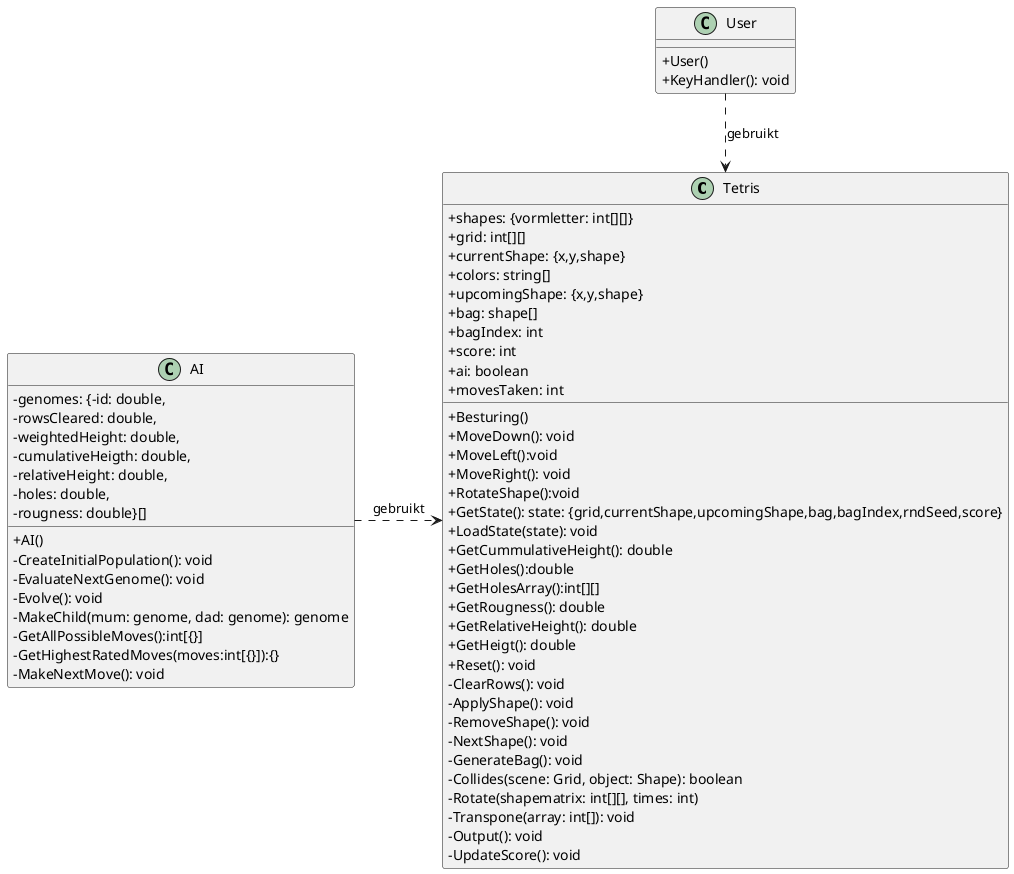 @startuml klassediagram tetrisAI
skinparam ClassAttributeIconSize 0
class Tetris{
    +shapes: {vormletter: int[][]}
    +grid: int[][]
    +currentShape: {x,y,shape}
    +colors: string[]
    +upcomingShape: {x,y,shape}
    +bag: shape[]
    +bagIndex: int
    +score: int
    +ai: boolean
    +movesTaken: int
    +Besturing()
    +MoveDown(): void
    +MoveLeft():void
    +MoveRight(): void
    +RotateShape():void
    +GetState(): state: {grid,currentShape,upcomingShape,bag,bagIndex,rndSeed,score}
    +LoadState(state): void
    +GetCummulativeHeight(): double
    +GetHoles():double
    +GetHolesArray():int[][]
    +GetRougness(): double
    +GetRelativeHeight(): double
    +GetHeigt(): double
    +Reset(): void
    -ClearRows(): void
    -ApplyShape(): void
    -RemoveShape(): void
    -NextShape(): void
    -GenerateBag(): void
    -Collides(scene: Grid, object: Shape): boolean
    -Rotate(shapematrix: int[][], times: int)
    -Transpone(array: int[]): void
    -Output(): void
    -UpdateScore(): void
}
class AI{
    -genomes: {-id: double,
        -rowsCleared: double,
        -weightedHeight: double,
        -cumulativeHeigth: double,
        -relativeHeight: double,
        -holes: double,
        -rougness: double}[]
    +AI()
    -CreateInitialPopulation(): void
    -EvaluateNextGenome(): void
    -Evolve(): void
    -MakeChild(mum: genome, dad: genome): genome
    -GetAllPossibleMoves():int[{}]
    -GetHighestRatedMoves(moves:int[{}]):{}
    -MakeNextMove(): void
}
class User{
    +User()
    +KeyHandler(): void
}
User ..> Tetris: gebruikt
AI .> Tetris: gebruikt
@enduml